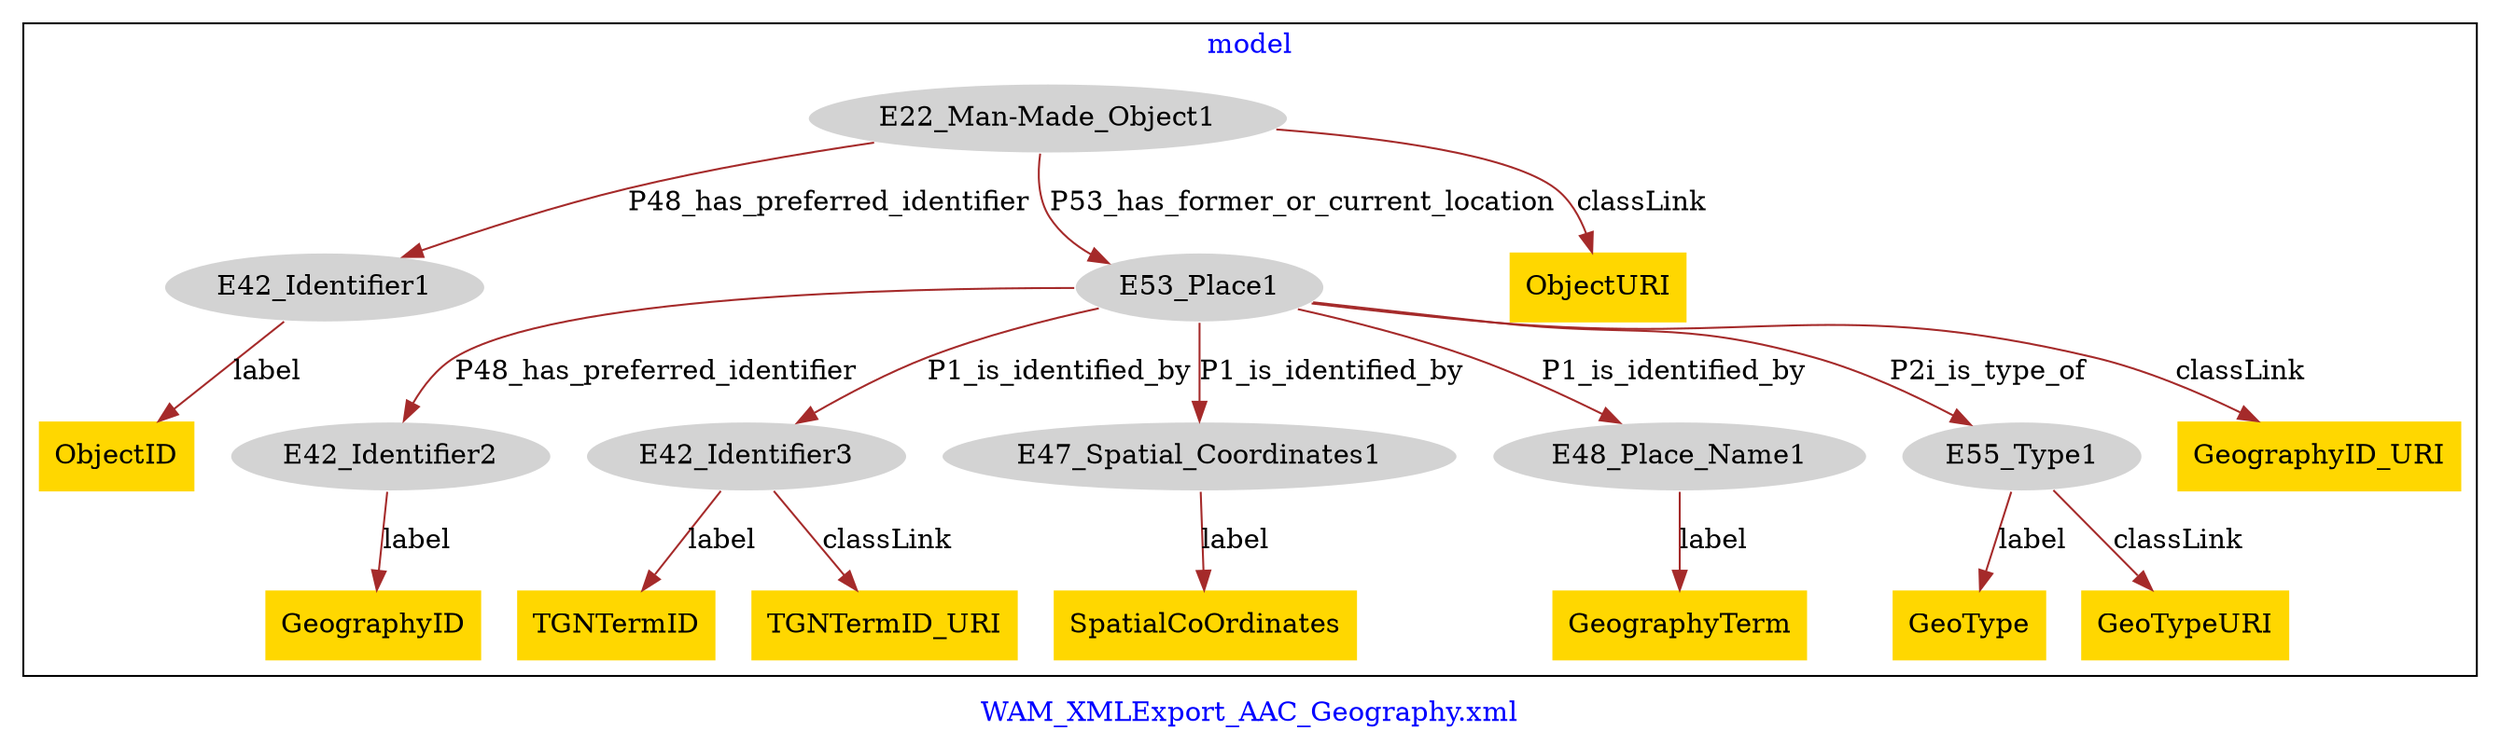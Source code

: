digraph n0 {
fontcolor="blue"
remincross="true"
label="WAM_XMLExport_AAC_Geography.xml"
subgraph cluster {
label="model"
n2[style="filled",color="white",fillcolor="lightgray",label="E22_Man-Made_Object1"];
n3[style="filled",color="white",fillcolor="lightgray",label="E42_Identifier1"];
n4[style="filled",color="white",fillcolor="lightgray",label="E53_Place1"];
n5[style="filled",color="white",fillcolor="lightgray",label="E42_Identifier2"];
n6[style="filled",color="white",fillcolor="lightgray",label="E42_Identifier3"];
n7[style="filled",color="white",fillcolor="lightgray",label="E47_Spatial_Coordinates1"];
n8[style="filled",color="white",fillcolor="lightgray",label="E48_Place_Name1"];
n9[style="filled",color="white",fillcolor="lightgray",label="E55_Type1"];
n10[shape="plaintext",style="filled",fillcolor="gold",label="TGNTermID"];
n11[shape="plaintext",style="filled",fillcolor="gold",label="ObjectID"];
n12[shape="plaintext",style="filled",fillcolor="gold",label="ObjectURI"];
n13[shape="plaintext",style="filled",fillcolor="gold",label="GeoType"];
n14[shape="plaintext",style="filled",fillcolor="gold",label="GeoTypeURI"];
n15[shape="plaintext",style="filled",fillcolor="gold",label="SpatialCoOrdinates"];
n16[shape="plaintext",style="filled",fillcolor="gold",label="TGNTermID_URI"];
n17[shape="plaintext",style="filled",fillcolor="gold",label="GeographyID"];
n18[shape="plaintext",style="filled",fillcolor="gold",label="GeographyID_URI"];
n19[shape="plaintext",style="filled",fillcolor="gold",label="GeographyTerm"];
}
n2 -> n3[color="brown",fontcolor="black",label="P48_has_preferred_identifier"]
n2 -> n4[color="brown",fontcolor="black",label="P53_has_former_or_current_location"]
n4 -> n5[color="brown",fontcolor="black",label="P48_has_preferred_identifier"]
n4 -> n6[color="brown",fontcolor="black",label="P1_is_identified_by"]
n4 -> n7[color="brown",fontcolor="black",label="P1_is_identified_by"]
n4 -> n8[color="brown",fontcolor="black",label="P1_is_identified_by"]
n4 -> n9[color="brown",fontcolor="black",label="P2i_is_type_of"]
n6 -> n10[color="brown",fontcolor="black",label="label"]
n3 -> n11[color="brown",fontcolor="black",label="label"]
n2 -> n12[color="brown",fontcolor="black",label="classLink"]
n9 -> n13[color="brown",fontcolor="black",label="label"]
n9 -> n14[color="brown",fontcolor="black",label="classLink"]
n7 -> n15[color="brown",fontcolor="black",label="label"]
n6 -> n16[color="brown",fontcolor="black",label="classLink"]
n5 -> n17[color="brown",fontcolor="black",label="label"]
n4 -> n18[color="brown",fontcolor="black",label="classLink"]
n8 -> n19[color="brown",fontcolor="black",label="label"]
}
